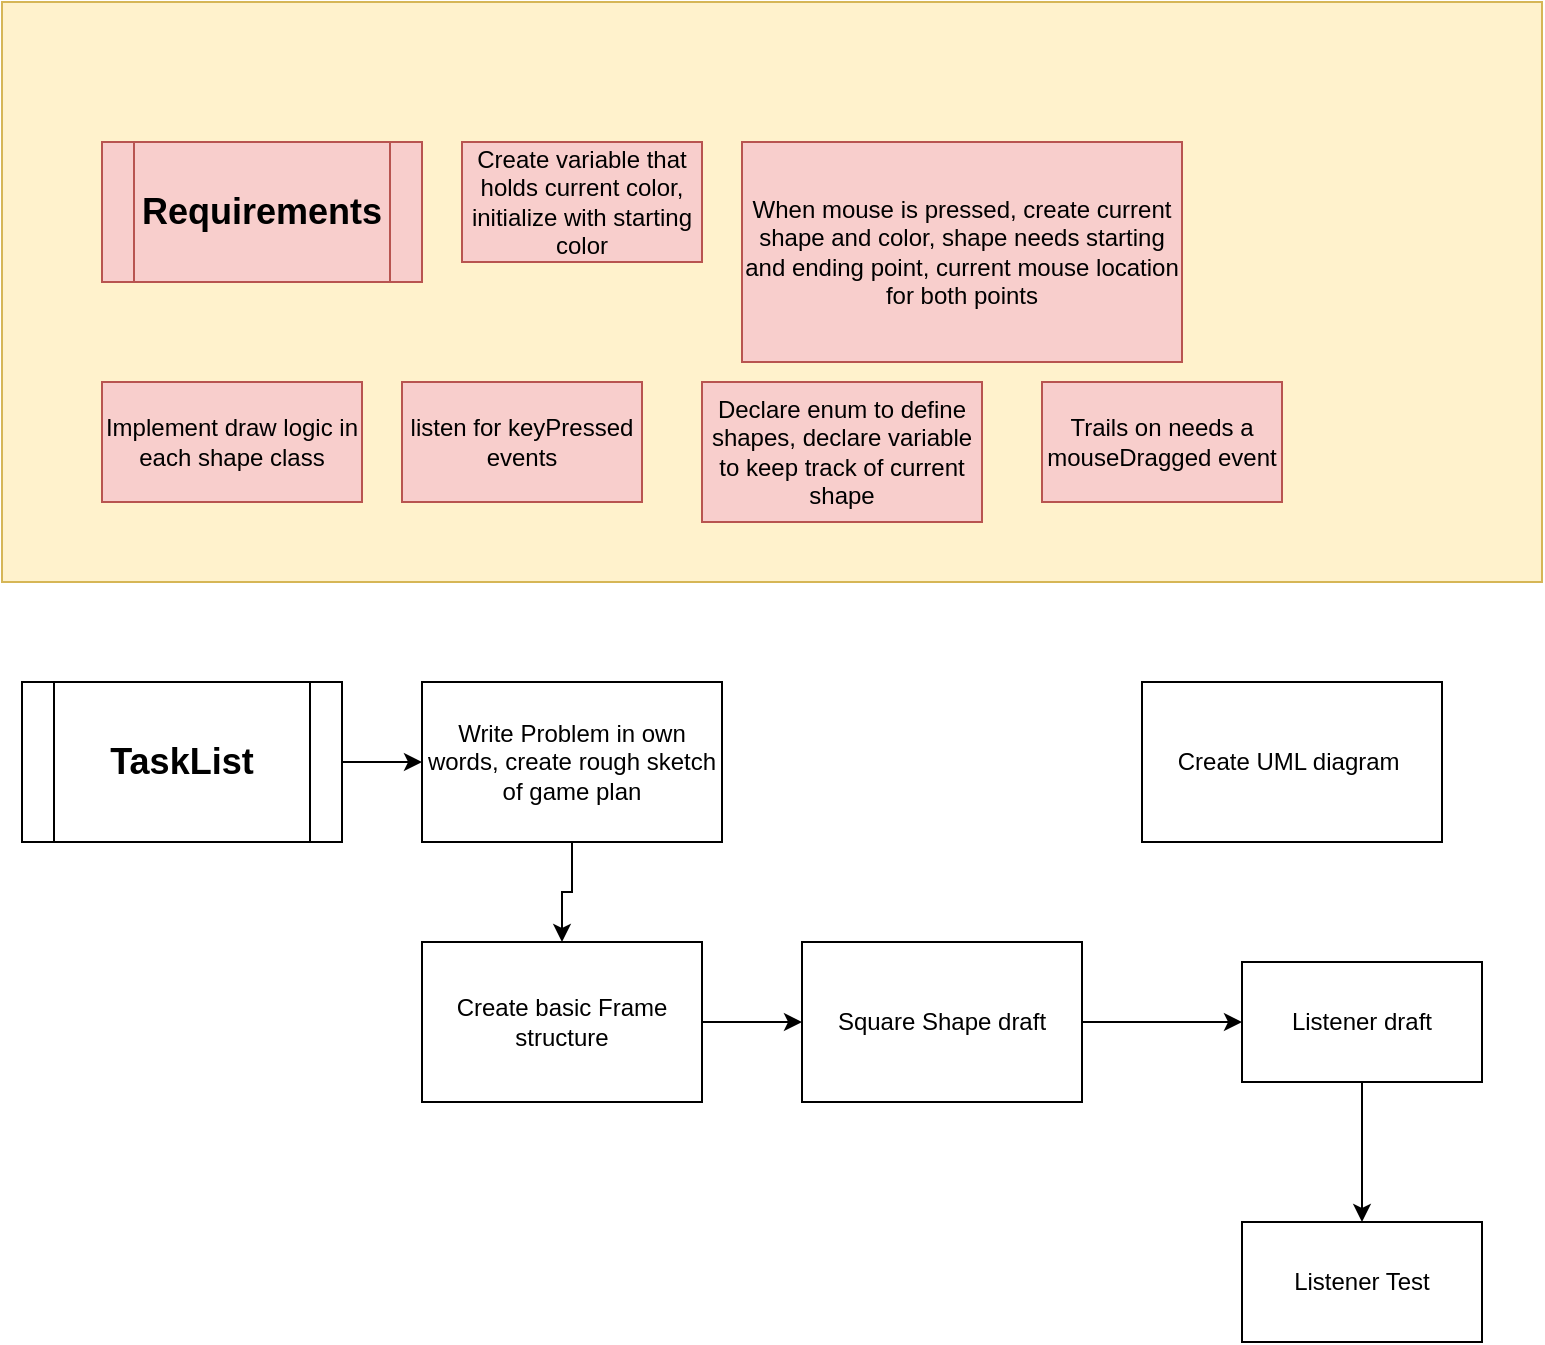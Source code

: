 <mxfile version="24.7.8">
  <diagram name="Page-1" id="fbBzmRfheNy0bYfE6vhm">
    <mxGraphModel dx="2284" dy="836" grid="1" gridSize="10" guides="1" tooltips="1" connect="1" arrows="1" fold="1" page="1" pageScale="1" pageWidth="850" pageHeight="1100" math="0" shadow="0">
      <root>
        <mxCell id="0" />
        <mxCell id="1" parent="0" />
        <mxCell id="aEudMgFGDvakhfUvLchd-8" value="" style="rounded=0;whiteSpace=wrap;html=1;fillColor=#fff2cc;strokeColor=#d6b656;" vertex="1" parent="1">
          <mxGeometry x="-10" y="10" width="770" height="290" as="geometry" />
        </mxCell>
        <mxCell id="aEudMgFGDvakhfUvLchd-1" value="&lt;b&gt;&lt;font style=&quot;font-size: 18px;&quot;&gt;Requirements&lt;/font&gt;&lt;/b&gt;" style="shape=process;whiteSpace=wrap;html=1;backgroundOutline=1;fillColor=#f8cecc;strokeColor=#b85450;" vertex="1" parent="1">
          <mxGeometry x="40" y="80" width="160" height="70" as="geometry" />
        </mxCell>
        <mxCell id="aEudMgFGDvakhfUvLchd-2" value="Implement draw logic in each shape class" style="whiteSpace=wrap;html=1;fillColor=#f8cecc;strokeColor=#b85450;" vertex="1" parent="1">
          <mxGeometry x="40" y="200" width="130" height="60" as="geometry" />
        </mxCell>
        <mxCell id="aEudMgFGDvakhfUvLchd-3" value="Declare enum to define shapes, declare variable to keep track of current shape" style="whiteSpace=wrap;html=1;fillColor=#f8cecc;strokeColor=#b85450;" vertex="1" parent="1">
          <mxGeometry x="340" y="200" width="140" height="70" as="geometry" />
        </mxCell>
        <mxCell id="aEudMgFGDvakhfUvLchd-4" value="Create variable that holds current color, initialize with starting color" style="whiteSpace=wrap;html=1;fillColor=#f8cecc;strokeColor=#b85450;" vertex="1" parent="1">
          <mxGeometry x="220" y="80" width="120" height="60" as="geometry" />
        </mxCell>
        <mxCell id="aEudMgFGDvakhfUvLchd-5" value="When mouse is pressed, create current shape and color, shape needs starting and ending point, current mouse location for both points" style="whiteSpace=wrap;html=1;fillColor=#f8cecc;strokeColor=#b85450;" vertex="1" parent="1">
          <mxGeometry x="360" y="80" width="220" height="110" as="geometry" />
        </mxCell>
        <mxCell id="aEudMgFGDvakhfUvLchd-6" value="Trails on needs a mouseDragged event" style="whiteSpace=wrap;html=1;fillColor=#f8cecc;strokeColor=#b85450;" vertex="1" parent="1">
          <mxGeometry x="510" y="200" width="120" height="60" as="geometry" />
        </mxCell>
        <mxCell id="aEudMgFGDvakhfUvLchd-7" value="listen for keyPressed events" style="whiteSpace=wrap;html=1;fillColor=#f8cecc;strokeColor=#b85450;" vertex="1" parent="1">
          <mxGeometry x="190" y="200" width="120" height="60" as="geometry" />
        </mxCell>
        <mxCell id="aEudMgFGDvakhfUvLchd-13" style="edgeStyle=orthogonalEdgeStyle;rounded=0;orthogonalLoop=1;jettySize=auto;html=1;" edge="1" parent="1" source="aEudMgFGDvakhfUvLchd-10" target="aEudMgFGDvakhfUvLchd-12">
          <mxGeometry relative="1" as="geometry" />
        </mxCell>
        <mxCell id="aEudMgFGDvakhfUvLchd-10" value="&lt;font style=&quot;font-size: 18px;&quot;&gt;&lt;b&gt;TaskList&lt;/b&gt;&lt;/font&gt;" style="shape=process;whiteSpace=wrap;html=1;backgroundOutline=1;" vertex="1" parent="1">
          <mxGeometry y="350" width="160" height="80" as="geometry" />
        </mxCell>
        <mxCell id="aEudMgFGDvakhfUvLchd-16" style="edgeStyle=orthogonalEdgeStyle;rounded=0;orthogonalLoop=1;jettySize=auto;html=1;entryX=0.5;entryY=0;entryDx=0;entryDy=0;" edge="1" parent="1" source="aEudMgFGDvakhfUvLchd-12" target="aEudMgFGDvakhfUvLchd-15">
          <mxGeometry relative="1" as="geometry" />
        </mxCell>
        <mxCell id="aEudMgFGDvakhfUvLchd-12" value="Write Problem in own words, create rough sketch of game plan" style="whiteSpace=wrap;html=1;" vertex="1" parent="1">
          <mxGeometry x="200" y="350" width="150" height="80" as="geometry" />
        </mxCell>
        <mxCell id="aEudMgFGDvakhfUvLchd-14" value="Create UML diagram&amp;nbsp;" style="whiteSpace=wrap;html=1;" vertex="1" parent="1">
          <mxGeometry x="560" y="350" width="150" height="80" as="geometry" />
        </mxCell>
        <mxCell id="aEudMgFGDvakhfUvLchd-20" style="edgeStyle=orthogonalEdgeStyle;rounded=0;orthogonalLoop=1;jettySize=auto;html=1;entryX=0;entryY=0.5;entryDx=0;entryDy=0;" edge="1" parent="1" source="aEudMgFGDvakhfUvLchd-15" target="aEudMgFGDvakhfUvLchd-18">
          <mxGeometry relative="1" as="geometry" />
        </mxCell>
        <mxCell id="aEudMgFGDvakhfUvLchd-15" value="Create basic Frame structure" style="rounded=0;whiteSpace=wrap;html=1;" vertex="1" parent="1">
          <mxGeometry x="200" y="480" width="140" height="80" as="geometry" />
        </mxCell>
        <mxCell id="aEudMgFGDvakhfUvLchd-21" style="edgeStyle=orthogonalEdgeStyle;rounded=0;orthogonalLoop=1;jettySize=auto;html=1;entryX=0;entryY=0.5;entryDx=0;entryDy=0;" edge="1" parent="1" source="aEudMgFGDvakhfUvLchd-18" target="aEudMgFGDvakhfUvLchd-19">
          <mxGeometry relative="1" as="geometry" />
        </mxCell>
        <mxCell id="aEudMgFGDvakhfUvLchd-18" value="Square Shape draft" style="whiteSpace=wrap;html=1;" vertex="1" parent="1">
          <mxGeometry x="390" y="480" width="140" height="80" as="geometry" />
        </mxCell>
        <mxCell id="aEudMgFGDvakhfUvLchd-23" style="edgeStyle=orthogonalEdgeStyle;rounded=0;orthogonalLoop=1;jettySize=auto;html=1;entryX=0.5;entryY=0;entryDx=0;entryDy=0;" edge="1" parent="1" source="aEudMgFGDvakhfUvLchd-19" target="aEudMgFGDvakhfUvLchd-22">
          <mxGeometry relative="1" as="geometry" />
        </mxCell>
        <mxCell id="aEudMgFGDvakhfUvLchd-19" value="Listener draft" style="whiteSpace=wrap;html=1;" vertex="1" parent="1">
          <mxGeometry x="610" y="490" width="120" height="60" as="geometry" />
        </mxCell>
        <mxCell id="aEudMgFGDvakhfUvLchd-22" value="Listener Test" style="whiteSpace=wrap;html=1;" vertex="1" parent="1">
          <mxGeometry x="610" y="620" width="120" height="60" as="geometry" />
        </mxCell>
      </root>
    </mxGraphModel>
  </diagram>
</mxfile>
